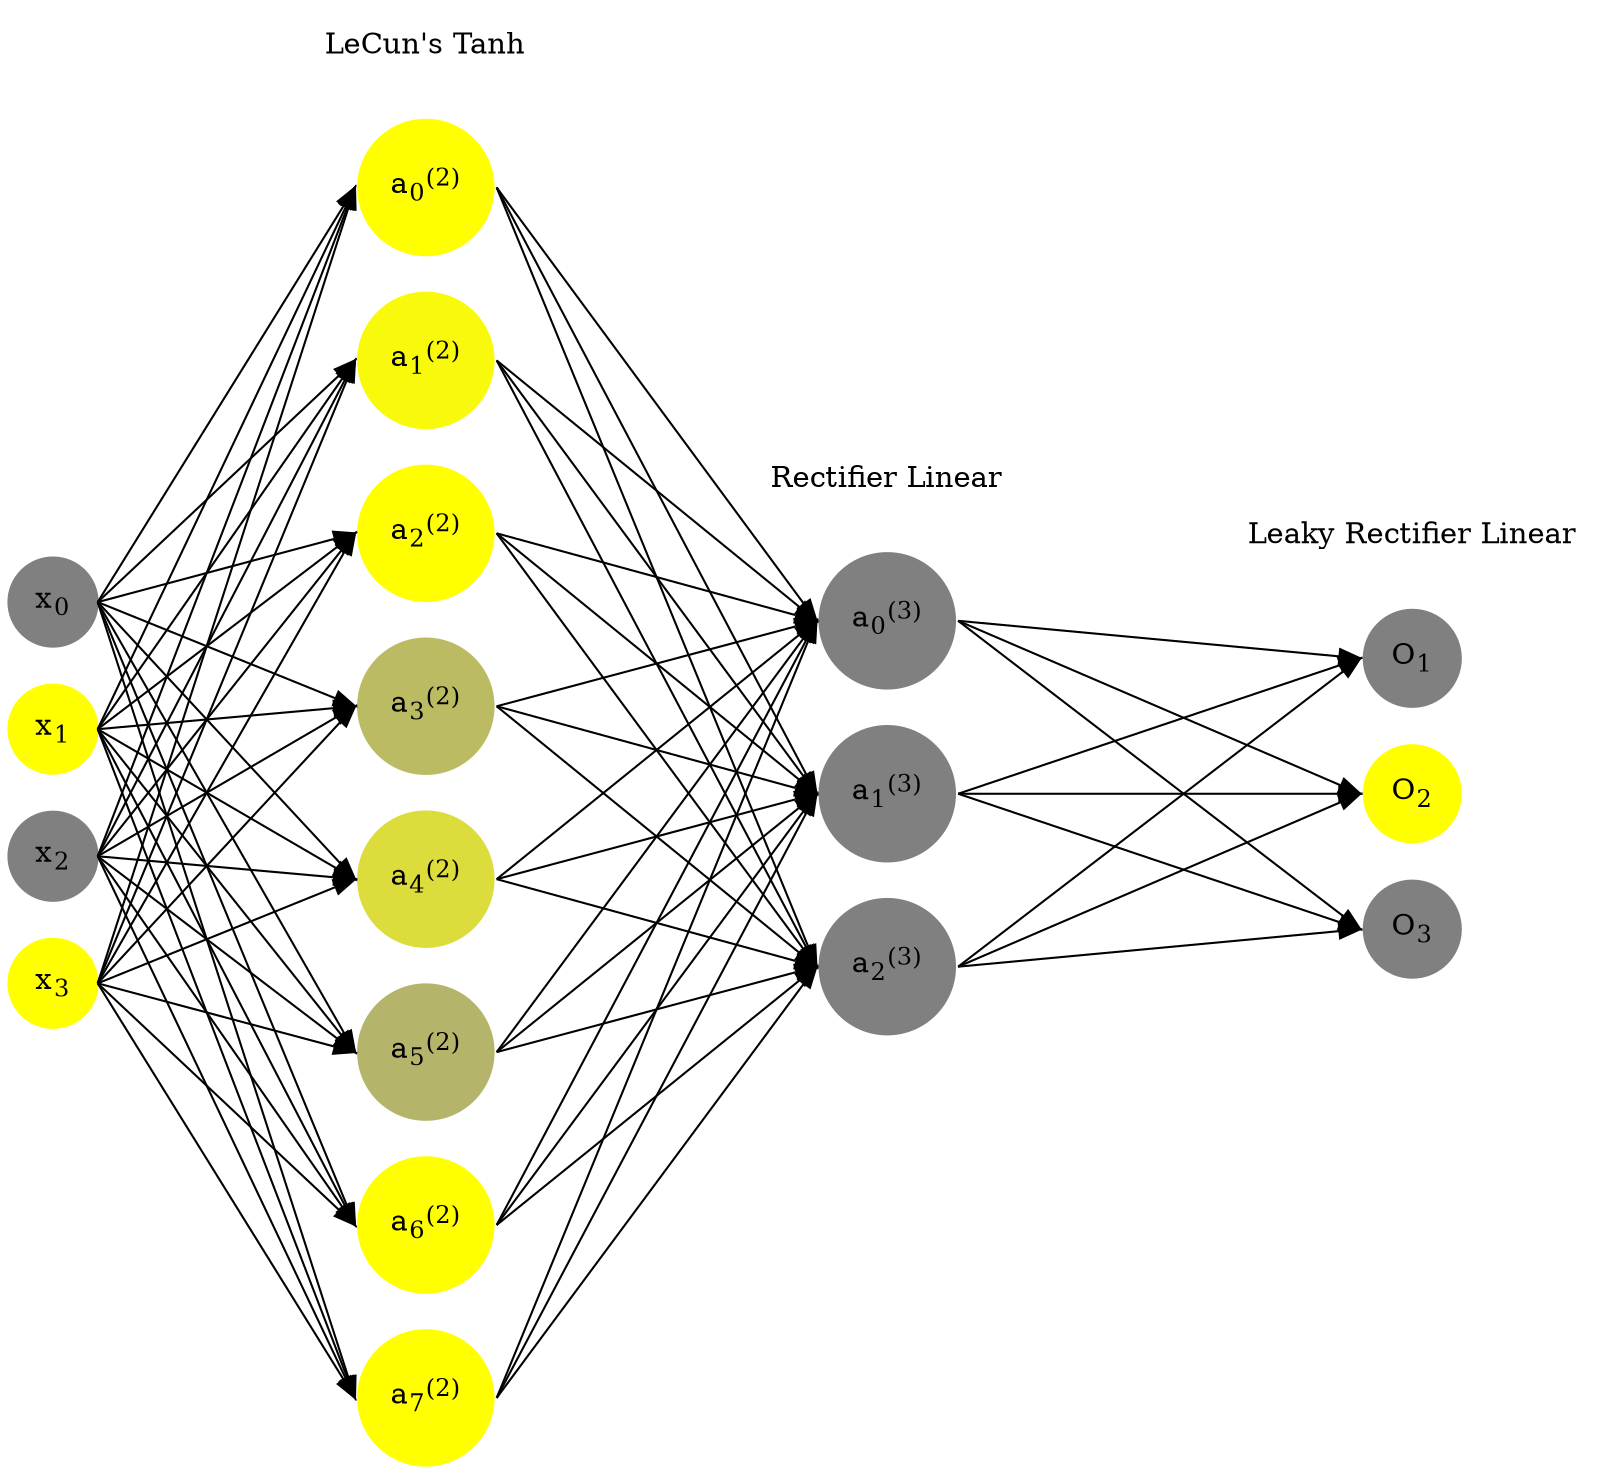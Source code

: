 digraph G {
	rankdir = LR;
	splines=false;
	edge[style=invis];
	ranksep= 1.4;
	{
	node [shape=circle, color="0.1667, 0.0, 0.5", style=filled, fillcolor="0.1667, 0.0, 0.5"];
	x0 [label=<x<sub>0</sub>>];
	}
	{
	node [shape=circle, color="0.1667, 1.0, 1.0", style=filled, fillcolor="0.1667, 1.0, 1.0"];
	x1 [label=<x<sub>1</sub>>];
	}
	{
	node [shape=circle, color="0.1667, 0.0, 0.5", style=filled, fillcolor="0.1667, 0.0, 0.5"];
	x2 [label=<x<sub>2</sub>>];
	}
	{
	node [shape=circle, color="0.1667, 1.0, 1.0", style=filled, fillcolor="0.1667, 1.0, 1.0"];
	x3 [label=<x<sub>3</sub>>];
	}
	{
	node [shape=circle, color="0.1667, 1.257442, 1.128721", style=filled, fillcolor="0.1667, 1.257442, 1.128721"];
	a02 [label=<a<sub>0</sub><sup>(2)</sup>>];
	}
	{
	node [shape=circle, color="0.1667, 0.953434, 0.976717", style=filled, fillcolor="0.1667, 0.953434, 0.976717"];
	a12 [label=<a<sub>1</sub><sup>(2)</sup>>];
	}
	{
	node [shape=circle, color="0.1667, 1.657860, 1.328930", style=filled, fillcolor="0.1667, 1.657860, 1.328930"];
	a22 [label=<a<sub>2</sub><sup>(2)</sup>>];
	}
	{
	node [shape=circle, color="0.1667, 0.466914, 0.733457", style=filled, fillcolor="0.1667, 0.466914, 0.733457"];
	a32 [label=<a<sub>3</sub><sup>(2)</sup>>];
	}
	{
	node [shape=circle, color="0.1667, 0.721109, 0.860554", style=filled, fillcolor="0.1667, 0.721109, 0.860554"];
	a42 [label=<a<sub>4</sub><sup>(2)</sup>>];
	}
	{
	node [shape=circle, color="0.1667, 0.413212, 0.706606", style=filled, fillcolor="0.1667, 0.413212, 0.706606"];
	a52 [label=<a<sub>5</sub><sup>(2)</sup>>];
	}
	{
	node [shape=circle, color="0.1667, 1.604765, 1.302382", style=filled, fillcolor="0.1667, 1.604765, 1.302382"];
	a62 [label=<a<sub>6</sub><sup>(2)</sup>>];
	}
	{
	node [shape=circle, color="0.1667, 1.640565, 1.320283", style=filled, fillcolor="0.1667, 1.640565, 1.320283"];
	a72 [label=<a<sub>7</sub><sup>(2)</sup>>];
	}
	{
	node [shape=circle, color="0.1667, 0.000000, 0.500000", style=filled, fillcolor="0.1667, 0.000000, 0.500000"];
	a03 [label=<a<sub>0</sub><sup>(3)</sup>>];
	}
	{
	node [shape=circle, color="0.1667, 0.000000, 0.500000", style=filled, fillcolor="0.1667, 0.000000, 0.500000"];
	a13 [label=<a<sub>1</sub><sup>(3)</sup>>];
	}
	{
	node [shape=circle, color="0.1667, 0.000000, 0.500000", style=filled, fillcolor="0.1667, 0.000000, 0.500000"];
	a23 [label=<a<sub>2</sub><sup>(3)</sup>>];
	}
	{
	node [shape=circle, color="0.1667, 0.0, 0.5", style=filled, fillcolor="0.1667, 0.0, 0.5"];
	O1 [label=<O<sub>1</sub>>];
	}
	{
	node [shape=circle, color="0.1667, 1.0, 1.0", style=filled, fillcolor="0.1667, 1.0, 1.0"];
	O2 [label=<O<sub>2</sub>>];
	}
	{
	node [shape=circle, color="0.1667, 0.0, 0.5", style=filled, fillcolor="0.1667, 0.0, 0.5"];
	O3 [label=<O<sub>3</sub>>];
	}
	{
	rank=same;
	x0->x1->x2->x3;
	}
	{
	rank=same;
	a02->a12->a22->a32->a42->a52->a62->a72;
	}
	{
	rank=same;
	a03->a13->a23;
	}
	{
	rank=same;
	O1->O2->O3;
	}
	l1 [shape=plaintext,label="LeCun's Tanh"];
	l1->a02;
	{rank=same; l1;a02};
	l2 [shape=plaintext,label="Rectifier Linear"];
	l2->a03;
	{rank=same; l2;a03};
	l3 [shape=plaintext,label="Leaky Rectifier Linear"];
	l3->O1;
	{rank=same; l3;O1};
edge[style=solid, tailport=e, headport=w];
	{x0;x1;x2;x3} -> {a02;a12;a22;a32;a42;a52;a62;a72};
	{a02;a12;a22;a32;a42;a52;a62;a72} -> {a03;a13;a23};
	{a03;a13;a23} -> {O1,O2,O3};
}